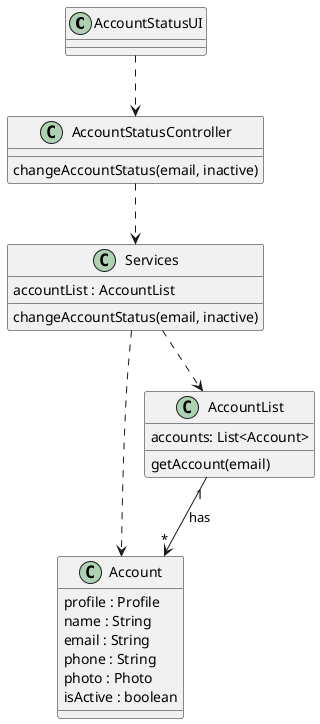 @startuml

class AccountStatusUI {
}

class Account {
profile : Profile
name : String
email : String
phone : String
photo : Photo
isActive : boolean
}

class AccountStatusController {
changeAccountStatus(email, inactive)
}

class Services {
accountList : AccountList
changeAccountStatus(email, inactive)
}

class "AccountList" {
accounts: List<Account>
getAccount(email)
}

Services ..> Account
Services ..> "AccountList"
AccountList "1" --> "*" Account : has
AccountStatusController ..> Services
AccountStatusUI ..> AccountStatusController

@enduml